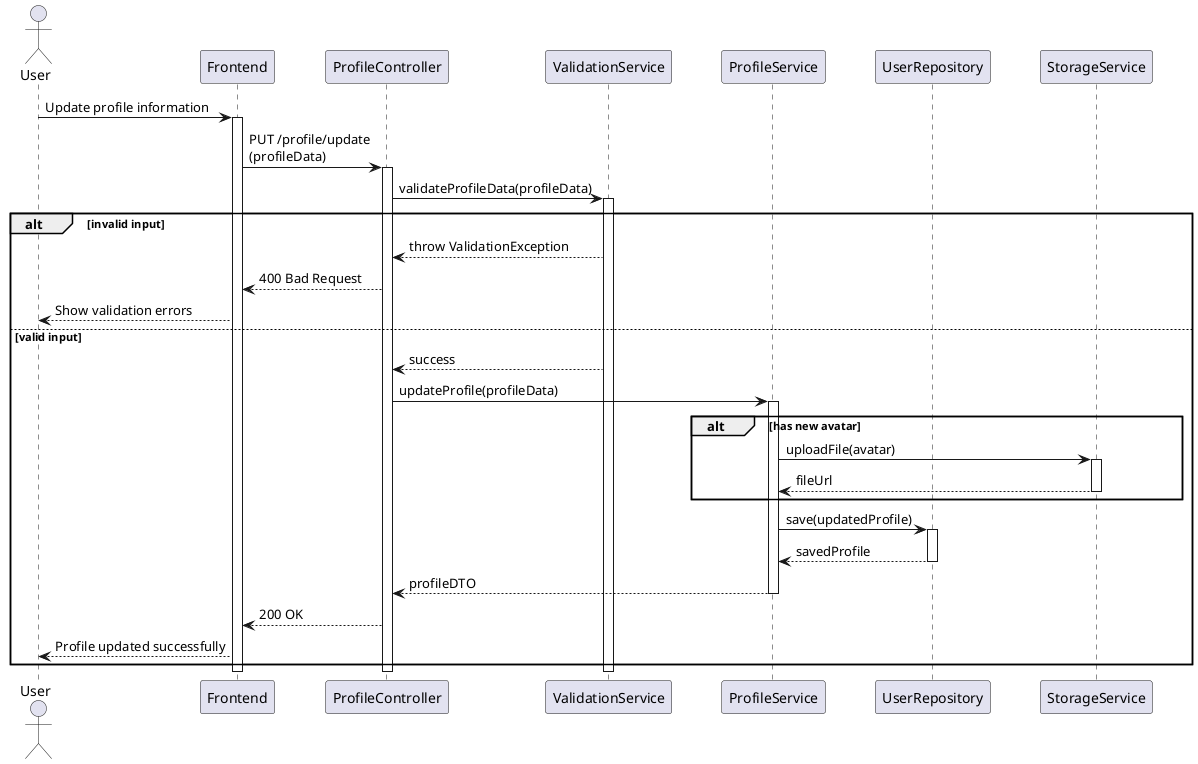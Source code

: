 @startuml Profile Management Sequence

skinparam ParticipantPadding 20
skinparam BoxPadding 10
skinparam SequenceGroupBodyBackgroundColor transparent

actor User
participant "Frontend" as UI
participant ProfileController
participant ValidationService
participant ProfileService
participant UserRepository
participant StorageService

User -> UI: Update profile information
activate UI

UI -> ProfileController: PUT /profile/update\n(profileData)
activate ProfileController

ProfileController -> ValidationService: validateProfileData(profileData)
activate ValidationService

alt invalid input
    ValidationService --> ProfileController: throw ValidationException
    ProfileController --> UI: 400 Bad Request
    UI --> User: Show validation errors
else valid input
    ValidationService --> ProfileController: success
    
    ProfileController -> ProfileService: updateProfile(profileData)
    activate ProfileService
    
    alt has new avatar
        ProfileService -> StorageService: uploadFile(avatar)
        activate StorageService
        StorageService --> ProfileService: fileUrl
        deactivate StorageService
    end
    
    ProfileService -> UserRepository: save(updatedProfile)
    activate UserRepository
    UserRepository --> ProfileService: savedProfile
    deactivate UserRepository
    
    ProfileService --> ProfileController: profileDTO
    deactivate ProfileService
    
    ProfileController --> UI: 200 OK
    UI --> User: Profile updated successfully
end

deactivate ValidationService
deactivate ProfileController
deactivate UI

@enduml 